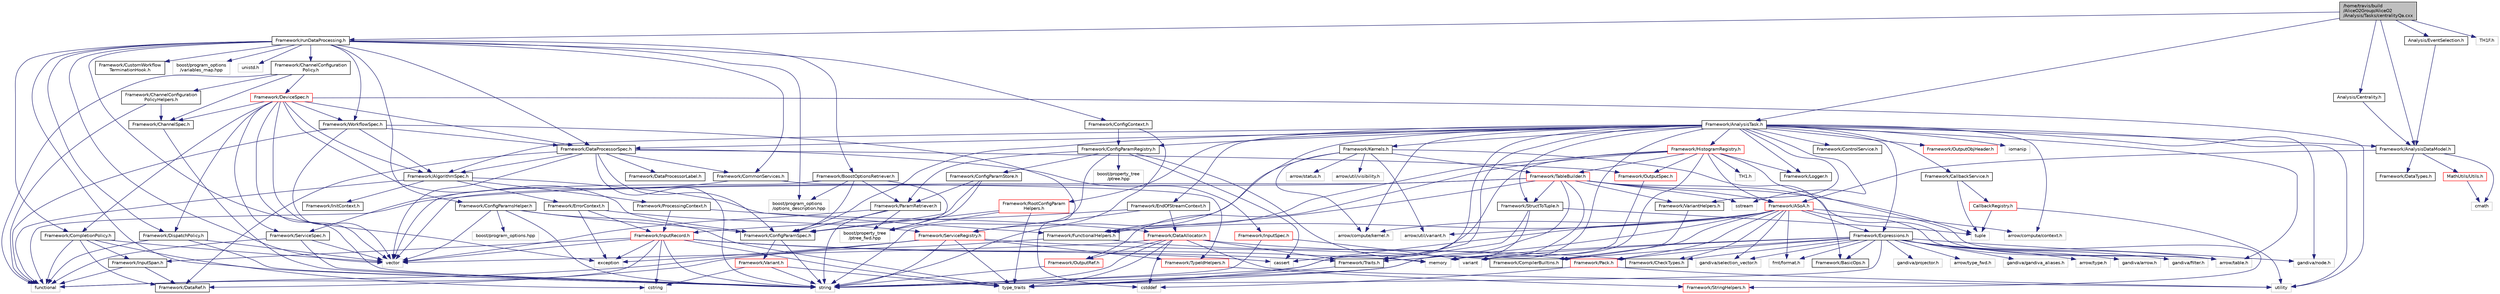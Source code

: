 digraph "/home/travis/build/AliceO2Group/AliceO2/Analysis/Tasks/centralityQa.cxx"
{
 // INTERACTIVE_SVG=YES
  bgcolor="transparent";
  edge [fontname="Helvetica",fontsize="10",labelfontname="Helvetica",labelfontsize="10"];
  node [fontname="Helvetica",fontsize="10",shape=record];
  Node0 [label="/home/travis/build\l/AliceO2Group/AliceO2\l/Analysis/Tasks/centralityQa.cxx",height=0.2,width=0.4,color="black", fillcolor="grey75", style="filled", fontcolor="black"];
  Node0 -> Node1 [color="midnightblue",fontsize="10",style="solid",fontname="Helvetica"];
  Node1 [label="Framework/runDataProcessing.h",height=0.2,width=0.4,color="black",URL="$db/dd0/runDataProcessing_8h.html"];
  Node1 -> Node2 [color="midnightblue",fontsize="10",style="solid",fontname="Helvetica"];
  Node2 [label="Framework/ChannelConfiguration\lPolicy.h",height=0.2,width=0.4,color="black",URL="$dd/d0f/ChannelConfigurationPolicy_8h.html"];
  Node2 -> Node3 [color="midnightblue",fontsize="10",style="solid",fontname="Helvetica"];
  Node3 [label="Framework/ChannelConfiguration\lPolicyHelpers.h",height=0.2,width=0.4,color="black",URL="$d6/d05/ChannelConfigurationPolicyHelpers_8h.html"];
  Node3 -> Node4 [color="midnightblue",fontsize="10",style="solid",fontname="Helvetica"];
  Node4 [label="Framework/ChannelSpec.h",height=0.2,width=0.4,color="black",URL="$d6/d72/ChannelSpec_8h.html"];
  Node4 -> Node5 [color="midnightblue",fontsize="10",style="solid",fontname="Helvetica"];
  Node5 [label="string",height=0.2,width=0.4,color="grey75"];
  Node3 -> Node6 [color="midnightblue",fontsize="10",style="solid",fontname="Helvetica"];
  Node6 [label="functional",height=0.2,width=0.4,color="grey75"];
  Node2 -> Node4 [color="midnightblue",fontsize="10",style="solid",fontname="Helvetica"];
  Node2 -> Node7 [color="midnightblue",fontsize="10",style="solid",fontname="Helvetica"];
  Node7 [label="Framework/DeviceSpec.h",height=0.2,width=0.4,color="red",URL="$df/de8/DeviceSpec_8h.html"];
  Node7 -> Node8 [color="midnightblue",fontsize="10",style="solid",fontname="Helvetica"];
  Node8 [label="Framework/WorkflowSpec.h",height=0.2,width=0.4,color="black",URL="$df/da1/WorkflowSpec_8h.html"];
  Node8 -> Node9 [color="midnightblue",fontsize="10",style="solid",fontname="Helvetica"];
  Node9 [label="Framework/DataProcessorSpec.h",height=0.2,width=0.4,color="black",URL="$d0/df4/DataProcessorSpec_8h.html"];
  Node9 -> Node10 [color="midnightblue",fontsize="10",style="solid",fontname="Helvetica"];
  Node10 [label="Framework/AlgorithmSpec.h",height=0.2,width=0.4,color="black",URL="$d0/d14/AlgorithmSpec_8h.html"];
  Node10 -> Node11 [color="midnightblue",fontsize="10",style="solid",fontname="Helvetica"];
  Node11 [label="Framework/ProcessingContext.h",height=0.2,width=0.4,color="black",URL="$de/d6a/ProcessingContext_8h.html"];
  Node11 -> Node12 [color="midnightblue",fontsize="10",style="solid",fontname="Helvetica"];
  Node12 [label="Framework/InputRecord.h",height=0.2,width=0.4,color="red",URL="$d6/d5c/InputRecord_8h.html"];
  Node12 -> Node13 [color="midnightblue",fontsize="10",style="solid",fontname="Helvetica"];
  Node13 [label="Framework/DataRef.h",height=0.2,width=0.4,color="black",URL="$d5/dfb/DataRef_8h.html"];
  Node12 -> Node90 [color="midnightblue",fontsize="10",style="solid",fontname="Helvetica"];
  Node90 [label="Framework/InputSpan.h",height=0.2,width=0.4,color="black",URL="$da/d0f/InputSpan_8h.html"];
  Node90 -> Node13 [color="midnightblue",fontsize="10",style="solid",fontname="Helvetica"];
  Node90 -> Node6 [color="midnightblue",fontsize="10",style="solid",fontname="Helvetica"];
  Node12 -> Node32 [color="midnightblue",fontsize="10",style="solid",fontname="Helvetica"];
  Node32 [label="Framework/Traits.h",height=0.2,width=0.4,color="black",URL="$db/d31/Traits_8h.html"];
  Node32 -> Node30 [color="midnightblue",fontsize="10",style="solid",fontname="Helvetica"];
  Node30 [label="type_traits",height=0.2,width=0.4,color="grey75"];
  Node12 -> Node5 [color="midnightblue",fontsize="10",style="solid",fontname="Helvetica"];
  Node12 -> Node31 [color="midnightblue",fontsize="10",style="solid",fontname="Helvetica"];
  Node31 [label="vector",height=0.2,width=0.4,color="grey75"];
  Node12 -> Node55 [color="midnightblue",fontsize="10",style="solid",fontname="Helvetica"];
  Node55 [label="cstring",height=0.2,width=0.4,color="grey75"];
  Node12 -> Node54 [color="midnightblue",fontsize="10",style="solid",fontname="Helvetica"];
  Node54 [label="cassert",height=0.2,width=0.4,color="grey75"];
  Node12 -> Node93 [color="midnightblue",fontsize="10",style="solid",fontname="Helvetica"];
  Node93 [label="exception",height=0.2,width=0.4,color="grey75"];
  Node12 -> Node24 [color="midnightblue",fontsize="10",style="solid",fontname="Helvetica"];
  Node24 [label="memory",height=0.2,width=0.4,color="grey75"];
  Node12 -> Node30 [color="midnightblue",fontsize="10",style="solid",fontname="Helvetica"];
  Node11 -> Node94 [color="midnightblue",fontsize="10",style="solid",fontname="Helvetica"];
  Node94 [label="Framework/DataAllocator.h",height=0.2,width=0.4,color="red",URL="$d1/d28/DataAllocator_8h.html"];
  Node94 -> Node109 [color="midnightblue",fontsize="10",style="solid",fontname="Helvetica"];
  Node109 [label="Framework/OutputRef.h",height=0.2,width=0.4,color="red",URL="$d6/d5a/OutputRef_8h.html"];
  Node109 -> Node5 [color="midnightblue",fontsize="10",style="solid",fontname="Helvetica"];
  Node94 -> Node32 [color="midnightblue",fontsize="10",style="solid",fontname="Helvetica"];
  Node94 -> Node84 [color="midnightblue",fontsize="10",style="solid",fontname="Helvetica"];
  Node84 [label="Framework/CheckTypes.h",height=0.2,width=0.4,color="black",URL="$d1/d00/CheckTypes_8h.html"];
  Node94 -> Node31 [color="midnightblue",fontsize="10",style="solid",fontname="Helvetica"];
  Node94 -> Node5 [color="midnightblue",fontsize="10",style="solid",fontname="Helvetica"];
  Node94 -> Node37 [color="midnightblue",fontsize="10",style="solid",fontname="Helvetica"];
  Node37 [label="utility",height=0.2,width=0.4,color="grey75"];
  Node94 -> Node30 [color="midnightblue",fontsize="10",style="solid",fontname="Helvetica"];
  Node94 -> Node89 [color="midnightblue",fontsize="10",style="solid",fontname="Helvetica"];
  Node89 [label="cstddef",height=0.2,width=0.4,color="grey75"];
  Node10 -> Node113 [color="midnightblue",fontsize="10",style="solid",fontname="Helvetica"];
  Node113 [label="Framework/ErrorContext.h",height=0.2,width=0.4,color="black",URL="$d7/dad/ErrorContext_8h.html"];
  Node113 -> Node12 [color="midnightblue",fontsize="10",style="solid",fontname="Helvetica"];
  Node113 -> Node114 [color="midnightblue",fontsize="10",style="solid",fontname="Helvetica"];
  Node114 [label="Framework/ServiceRegistry.h",height=0.2,width=0.4,color="red",URL="$d8/d17/ServiceRegistry_8h.html"];
  Node114 -> Node115 [color="midnightblue",fontsize="10",style="solid",fontname="Helvetica"];
  Node115 [label="Framework/CompilerBuiltins.h",height=0.2,width=0.4,color="black",URL="$d9/de8/CompilerBuiltins_8h.html"];
  Node114 -> Node96 [color="midnightblue",fontsize="10",style="solid",fontname="Helvetica"];
  Node96 [label="Framework/TypeIdHelpers.h",height=0.2,width=0.4,color="red",URL="$d2/d9a/TypeIdHelpers_8h.html"];
  Node96 -> Node98 [color="midnightblue",fontsize="10",style="solid",fontname="Helvetica"];
  Node98 [label="Framework/StringHelpers.h",height=0.2,width=0.4,color="red",URL="$db/dff/StringHelpers_8h.html"];
  Node114 -> Node93 [color="midnightblue",fontsize="10",style="solid",fontname="Helvetica"];
  Node114 -> Node6 [color="midnightblue",fontsize="10",style="solid",fontname="Helvetica"];
  Node114 -> Node5 [color="midnightblue",fontsize="10",style="solid",fontname="Helvetica"];
  Node114 -> Node30 [color="midnightblue",fontsize="10",style="solid",fontname="Helvetica"];
  Node113 -> Node93 [color="midnightblue",fontsize="10",style="solid",fontname="Helvetica"];
  Node10 -> Node116 [color="midnightblue",fontsize="10",style="solid",fontname="Helvetica"];
  Node116 [label="Framework/InitContext.h",height=0.2,width=0.4,color="black",URL="$d4/d2b/InitContext_8h.html"];
  Node10 -> Node117 [color="midnightblue",fontsize="10",style="solid",fontname="Helvetica"];
  Node117 [label="Framework/FunctionalHelpers.h",height=0.2,width=0.4,color="black",URL="$de/d9b/FunctionalHelpers_8h.html"];
  Node117 -> Node118 [color="midnightblue",fontsize="10",style="solid",fontname="Helvetica"];
  Node118 [label="Framework/Pack.h",height=0.2,width=0.4,color="red",URL="$dd/dce/Pack_8h.html"];
  Node118 -> Node89 [color="midnightblue",fontsize="10",style="solid",fontname="Helvetica"];
  Node118 -> Node37 [color="midnightblue",fontsize="10",style="solid",fontname="Helvetica"];
  Node117 -> Node6 [color="midnightblue",fontsize="10",style="solid",fontname="Helvetica"];
  Node10 -> Node6 [color="midnightblue",fontsize="10",style="solid",fontname="Helvetica"];
  Node9 -> Node119 [color="midnightblue",fontsize="10",style="solid",fontname="Helvetica"];
  Node119 [label="Framework/ConfigParamSpec.h",height=0.2,width=0.4,color="black",URL="$d0/d1c/ConfigParamSpec_8h.html"];
  Node119 -> Node120 [color="midnightblue",fontsize="10",style="solid",fontname="Helvetica"];
  Node120 [label="Framework/Variant.h",height=0.2,width=0.4,color="red",URL="$de/d56/Variant_8h.html"];
  Node120 -> Node30 [color="midnightblue",fontsize="10",style="solid",fontname="Helvetica"];
  Node120 -> Node55 [color="midnightblue",fontsize="10",style="solid",fontname="Helvetica"];
  Node120 -> Node5 [color="midnightblue",fontsize="10",style="solid",fontname="Helvetica"];
  Node119 -> Node5 [color="midnightblue",fontsize="10",style="solid",fontname="Helvetica"];
  Node9 -> Node123 [color="midnightblue",fontsize="10",style="solid",fontname="Helvetica"];
  Node123 [label="Framework/DataProcessorLabel.h",height=0.2,width=0.4,color="black",URL="$d1/df2/DataProcessorLabel_8h.html"];
  Node9 -> Node13 [color="midnightblue",fontsize="10",style="solid",fontname="Helvetica"];
  Node9 -> Node63 [color="midnightblue",fontsize="10",style="solid",fontname="Helvetica"];
  Node63 [label="Framework/InputSpec.h",height=0.2,width=0.4,color="red",URL="$d5/d3f/InputSpec_8h.html"];
  Node63 -> Node5 [color="midnightblue",fontsize="10",style="solid",fontname="Helvetica"];
  Node63 -> Node62 [color="midnightblue",fontsize="10",style="solid",fontname="Helvetica"];
  Node62 [label="variant",height=0.2,width=0.4,color="grey75"];
  Node9 -> Node51 [color="midnightblue",fontsize="10",style="solid",fontname="Helvetica"];
  Node51 [label="Framework/OutputSpec.h",height=0.2,width=0.4,color="red",URL="$db/d2d/OutputSpec_8h.html"];
  Node51 -> Node62 [color="midnightblue",fontsize="10",style="solid",fontname="Helvetica"];
  Node9 -> Node124 [color="midnightblue",fontsize="10",style="solid",fontname="Helvetica"];
  Node124 [label="Framework/CommonServices.h",height=0.2,width=0.4,color="black",URL="$d8/d02/CommonServices_8h.html"];
  Node124 -> Node125 [color="midnightblue",fontsize="10",style="solid",fontname="Helvetica"];
  Node125 [label="Framework/ServiceSpec.h",height=0.2,width=0.4,color="black",URL="$d4/d61/ServiceSpec_8h.html"];
  Node125 -> Node6 [color="midnightblue",fontsize="10",style="solid",fontname="Helvetica"];
  Node125 -> Node5 [color="midnightblue",fontsize="10",style="solid",fontname="Helvetica"];
  Node125 -> Node31 [color="midnightblue",fontsize="10",style="solid",fontname="Helvetica"];
  Node124 -> Node96 [color="midnightblue",fontsize="10",style="solid",fontname="Helvetica"];
  Node9 -> Node5 [color="midnightblue",fontsize="10",style="solid",fontname="Helvetica"];
  Node9 -> Node31 [color="midnightblue",fontsize="10",style="solid",fontname="Helvetica"];
  Node8 -> Node10 [color="midnightblue",fontsize="10",style="solid",fontname="Helvetica"];
  Node8 -> Node31 [color="midnightblue",fontsize="10",style="solid",fontname="Helvetica"];
  Node8 -> Node6 [color="midnightblue",fontsize="10",style="solid",fontname="Helvetica"];
  Node8 -> Node89 [color="midnightblue",fontsize="10",style="solid",fontname="Helvetica"];
  Node7 -> Node9 [color="midnightblue",fontsize="10",style="solid",fontname="Helvetica"];
  Node7 -> Node4 [color="midnightblue",fontsize="10",style="solid",fontname="Helvetica"];
  Node7 -> Node10 [color="midnightblue",fontsize="10",style="solid",fontname="Helvetica"];
  Node7 -> Node119 [color="midnightblue",fontsize="10",style="solid",fontname="Helvetica"];
  Node7 -> Node131 [color="midnightblue",fontsize="10",style="solid",fontname="Helvetica"];
  Node131 [label="Framework/CompletionPolicy.h",height=0.2,width=0.4,color="black",URL="$df/dd6/CompletionPolicy_8h.html"];
  Node131 -> Node13 [color="midnightblue",fontsize="10",style="solid",fontname="Helvetica"];
  Node131 -> Node90 [color="midnightblue",fontsize="10",style="solid",fontname="Helvetica"];
  Node131 -> Node6 [color="midnightblue",fontsize="10",style="solid",fontname="Helvetica"];
  Node131 -> Node5 [color="midnightblue",fontsize="10",style="solid",fontname="Helvetica"];
  Node131 -> Node31 [color="midnightblue",fontsize="10",style="solid",fontname="Helvetica"];
  Node7 -> Node103 [color="midnightblue",fontsize="10",style="solid",fontname="Helvetica"];
  Node103 [label="Framework/DispatchPolicy.h",height=0.2,width=0.4,color="black",URL="$da/de6/DispatchPolicy_8h.html"];
  Node103 -> Node6 [color="midnightblue",fontsize="10",style="solid",fontname="Helvetica"];
  Node103 -> Node5 [color="midnightblue",fontsize="10",style="solid",fontname="Helvetica"];
  Node103 -> Node31 [color="midnightblue",fontsize="10",style="solid",fontname="Helvetica"];
  Node7 -> Node125 [color="midnightblue",fontsize="10",style="solid",fontname="Helvetica"];
  Node7 -> Node31 [color="midnightblue",fontsize="10",style="solid",fontname="Helvetica"];
  Node7 -> Node5 [color="midnightblue",fontsize="10",style="solid",fontname="Helvetica"];
  Node7 -> Node37 [color="midnightblue",fontsize="10",style="solid",fontname="Helvetica"];
  Node2 -> Node6 [color="midnightblue",fontsize="10",style="solid",fontname="Helvetica"];
  Node1 -> Node131 [color="midnightblue",fontsize="10",style="solid",fontname="Helvetica"];
  Node1 -> Node103 [color="midnightblue",fontsize="10",style="solid",fontname="Helvetica"];
  Node1 -> Node132 [color="midnightblue",fontsize="10",style="solid",fontname="Helvetica"];
  Node132 [label="Framework/ConfigParamsHelper.h",height=0.2,width=0.4,color="black",URL="$dd/d2b/ConfigParamsHelper_8h.html"];
  Node132 -> Node119 [color="midnightblue",fontsize="10",style="solid",fontname="Helvetica"];
  Node132 -> Node133 [color="midnightblue",fontsize="10",style="solid",fontname="Helvetica"];
  Node133 [label="boost/program_options.hpp",height=0.2,width=0.4,color="grey75"];
  Node132 -> Node5 [color="midnightblue",fontsize="10",style="solid",fontname="Helvetica"];
  Node132 -> Node31 [color="midnightblue",fontsize="10",style="solid",fontname="Helvetica"];
  Node132 -> Node30 [color="midnightblue",fontsize="10",style="solid",fontname="Helvetica"];
  Node1 -> Node9 [color="midnightblue",fontsize="10",style="solid",fontname="Helvetica"];
  Node1 -> Node8 [color="midnightblue",fontsize="10",style="solid",fontname="Helvetica"];
  Node1 -> Node134 [color="midnightblue",fontsize="10",style="solid",fontname="Helvetica"];
  Node134 [label="Framework/ConfigContext.h",height=0.2,width=0.4,color="black",URL="$d7/d2e/ConfigContext_8h.html"];
  Node134 -> Node135 [color="midnightblue",fontsize="10",style="solid",fontname="Helvetica"];
  Node135 [label="Framework/ConfigParamRegistry.h",height=0.2,width=0.4,color="black",URL="$de/dc6/ConfigParamRegistry_8h.html"];
  Node135 -> Node136 [color="midnightblue",fontsize="10",style="solid",fontname="Helvetica"];
  Node136 [label="Framework/ParamRetriever.h",height=0.2,width=0.4,color="black",URL="$df/d72/ParamRetriever_8h.html"];
  Node136 -> Node119 [color="midnightblue",fontsize="10",style="solid",fontname="Helvetica"];
  Node136 -> Node137 [color="midnightblue",fontsize="10",style="solid",fontname="Helvetica"];
  Node137 [label="boost/property_tree\l/ptree_fwd.hpp",height=0.2,width=0.4,color="grey75"];
  Node136 -> Node5 [color="midnightblue",fontsize="10",style="solid",fontname="Helvetica"];
  Node136 -> Node31 [color="midnightblue",fontsize="10",style="solid",fontname="Helvetica"];
  Node135 -> Node138 [color="midnightblue",fontsize="10",style="solid",fontname="Helvetica"];
  Node138 [label="Framework/ConfigParamStore.h",height=0.2,width=0.4,color="black",URL="$dd/daf/ConfigParamStore_8h.html"];
  Node138 -> Node136 [color="midnightblue",fontsize="10",style="solid",fontname="Helvetica"];
  Node138 -> Node119 [color="midnightblue",fontsize="10",style="solid",fontname="Helvetica"];
  Node138 -> Node137 [color="midnightblue",fontsize="10",style="solid",fontname="Helvetica"];
  Node135 -> Node139 [color="midnightblue",fontsize="10",style="solid",fontname="Helvetica"];
  Node139 [label="boost/property_tree\l/ptree.hpp",height=0.2,width=0.4,color="grey75"];
  Node135 -> Node24 [color="midnightblue",fontsize="10",style="solid",fontname="Helvetica"];
  Node135 -> Node5 [color="midnightblue",fontsize="10",style="solid",fontname="Helvetica"];
  Node135 -> Node54 [color="midnightblue",fontsize="10",style="solid",fontname="Helvetica"];
  Node134 -> Node114 [color="midnightblue",fontsize="10",style="solid",fontname="Helvetica"];
  Node1 -> Node140 [color="midnightblue",fontsize="10",style="solid",fontname="Helvetica"];
  Node140 [label="Framework/BoostOptionsRetriever.h",height=0.2,width=0.4,color="black",URL="$d3/d7e/BoostOptionsRetriever_8h.html"];
  Node140 -> Node119 [color="midnightblue",fontsize="10",style="solid",fontname="Helvetica"];
  Node140 -> Node136 [color="midnightblue",fontsize="10",style="solid",fontname="Helvetica"];
  Node140 -> Node137 [color="midnightblue",fontsize="10",style="solid",fontname="Helvetica"];
  Node140 -> Node141 [color="midnightblue",fontsize="10",style="solid",fontname="Helvetica"];
  Node141 [label="boost/program_options\l/options_description.hpp",height=0.2,width=0.4,color="grey75"];
  Node140 -> Node31 [color="midnightblue",fontsize="10",style="solid",fontname="Helvetica"];
  Node1 -> Node142 [color="midnightblue",fontsize="10",style="solid",fontname="Helvetica"];
  Node142 [label="Framework/CustomWorkflow\lTerminationHook.h",height=0.2,width=0.4,color="black",URL="$da/def/CustomWorkflowTerminationHook_8h.html"];
  Node1 -> Node124 [color="midnightblue",fontsize="10",style="solid",fontname="Helvetica"];
  Node1 -> Node141 [color="midnightblue",fontsize="10",style="solid",fontname="Helvetica"];
  Node1 -> Node143 [color="midnightblue",fontsize="10",style="solid",fontname="Helvetica"];
  Node143 [label="boost/program_options\l/variables_map.hpp",height=0.2,width=0.4,color="grey75"];
  Node1 -> Node144 [color="midnightblue",fontsize="10",style="solid",fontname="Helvetica"];
  Node144 [label="unistd.h",height=0.2,width=0.4,color="grey75"];
  Node1 -> Node31 [color="midnightblue",fontsize="10",style="solid",fontname="Helvetica"];
  Node1 -> Node55 [color="midnightblue",fontsize="10",style="solid",fontname="Helvetica"];
  Node1 -> Node93 [color="midnightblue",fontsize="10",style="solid",fontname="Helvetica"];
  Node0 -> Node145 [color="midnightblue",fontsize="10",style="solid",fontname="Helvetica"];
  Node145 [label="Framework/AnalysisTask.h",height=0.2,width=0.4,color="black",URL="$d6/d57/AnalysisTask_8h.html"];
  Node145 -> Node146 [color="midnightblue",fontsize="10",style="solid",fontname="Helvetica"];
  Node146 [label="Framework/Kernels.h",height=0.2,width=0.4,color="black",URL="$d0/d92/Kernels_8h.html"];
  Node146 -> Node147 [color="midnightblue",fontsize="10",style="solid",fontname="Helvetica"];
  Node147 [label="Framework/BasicOps.h",height=0.2,width=0.4,color="black",URL="$dd/dc2/BasicOps_8h.html"];
  Node146 -> Node148 [color="midnightblue",fontsize="10",style="solid",fontname="Helvetica"];
  Node148 [label="Framework/TableBuilder.h",height=0.2,width=0.4,color="red",URL="$d5/d98/TableBuilder_8h.html"];
  Node148 -> Node149 [color="midnightblue",fontsize="10",style="solid",fontname="Helvetica"];
  Node149 [label="Framework/ASoA.h",height=0.2,width=0.4,color="red",URL="$de/d33/ASoA_8h.html"];
  Node149 -> Node118 [color="midnightblue",fontsize="10",style="solid",fontname="Helvetica"];
  Node149 -> Node84 [color="midnightblue",fontsize="10",style="solid",fontname="Helvetica"];
  Node149 -> Node117 [color="midnightblue",fontsize="10",style="solid",fontname="Helvetica"];
  Node149 -> Node115 [color="midnightblue",fontsize="10",style="solid",fontname="Helvetica"];
  Node149 -> Node32 [color="midnightblue",fontsize="10",style="solid",fontname="Helvetica"];
  Node149 -> Node150 [color="midnightblue",fontsize="10",style="solid",fontname="Helvetica"];
  Node150 [label="Framework/Expressions.h",height=0.2,width=0.4,color="black",URL="$d0/d91/Expressions_8h.html"];
  Node150 -> Node147 [color="midnightblue",fontsize="10",style="solid",fontname="Helvetica"];
  Node150 -> Node115 [color="midnightblue",fontsize="10",style="solid",fontname="Helvetica"];
  Node150 -> Node118 [color="midnightblue",fontsize="10",style="solid",fontname="Helvetica"];
  Node150 -> Node84 [color="midnightblue",fontsize="10",style="solid",fontname="Helvetica"];
  Node150 -> Node151 [color="midnightblue",fontsize="10",style="solid",fontname="Helvetica"];
  Node151 [label="arrow/type_fwd.h",height=0.2,width=0.4,color="grey75"];
  Node150 -> Node152 [color="midnightblue",fontsize="10",style="solid",fontname="Helvetica"];
  Node152 [label="gandiva/gandiva_aliases.h",height=0.2,width=0.4,color="grey75"];
  Node150 -> Node153 [color="midnightblue",fontsize="10",style="solid",fontname="Helvetica"];
  Node153 [label="arrow/type.h",height=0.2,width=0.4,color="grey75"];
  Node150 -> Node154 [color="midnightblue",fontsize="10",style="solid",fontname="Helvetica"];
  Node154 [label="gandiva/arrow.h",height=0.2,width=0.4,color="grey75"];
  Node150 -> Node155 [color="midnightblue",fontsize="10",style="solid",fontname="Helvetica"];
  Node155 [label="arrow/table.h",height=0.2,width=0.4,color="grey75"];
  Node150 -> Node156 [color="midnightblue",fontsize="10",style="solid",fontname="Helvetica"];
  Node156 [label="gandiva/selection_vector.h",height=0.2,width=0.4,color="grey75"];
  Node150 -> Node157 [color="midnightblue",fontsize="10",style="solid",fontname="Helvetica"];
  Node157 [label="gandiva/node.h",height=0.2,width=0.4,color="grey75"];
  Node150 -> Node158 [color="midnightblue",fontsize="10",style="solid",fontname="Helvetica"];
  Node158 [label="gandiva/filter.h",height=0.2,width=0.4,color="grey75"];
  Node150 -> Node159 [color="midnightblue",fontsize="10",style="solid",fontname="Helvetica"];
  Node159 [label="gandiva/projector.h",height=0.2,width=0.4,color="grey75"];
  Node150 -> Node160 [color="midnightblue",fontsize="10",style="solid",fontname="Helvetica"];
  Node160 [label="fmt/format.h",height=0.2,width=0.4,color="grey75"];
  Node150 -> Node62 [color="midnightblue",fontsize="10",style="solid",fontname="Helvetica"];
  Node150 -> Node5 [color="midnightblue",fontsize="10",style="solid",fontname="Helvetica"];
  Node150 -> Node24 [color="midnightblue",fontsize="10",style="solid",fontname="Helvetica"];
  Node149 -> Node155 [color="midnightblue",fontsize="10",style="solid",fontname="Helvetica"];
  Node149 -> Node163 [color="midnightblue",fontsize="10",style="solid",fontname="Helvetica"];
  Node163 [label="arrow/util/variant.h",height=0.2,width=0.4,color="grey75"];
  Node149 -> Node164 [color="midnightblue",fontsize="10",style="solid",fontname="Helvetica"];
  Node164 [label="arrow/compute/context.h",height=0.2,width=0.4,color="grey75"];
  Node149 -> Node165 [color="midnightblue",fontsize="10",style="solid",fontname="Helvetica"];
  Node165 [label="arrow/compute/kernel.h",height=0.2,width=0.4,color="grey75"];
  Node149 -> Node156 [color="midnightblue",fontsize="10",style="solid",fontname="Helvetica"];
  Node149 -> Node54 [color="midnightblue",fontsize="10",style="solid",fontname="Helvetica"];
  Node149 -> Node160 [color="midnightblue",fontsize="10",style="solid",fontname="Helvetica"];
  Node148 -> Node166 [color="midnightblue",fontsize="10",style="solid",fontname="Helvetica"];
  Node166 [label="Framework/StructToTuple.h",height=0.2,width=0.4,color="black",URL="$db/d4f/StructToTuple_8h.html"];
  Node166 -> Node32 [color="midnightblue",fontsize="10",style="solid",fontname="Helvetica"];
  Node166 -> Node167 [color="midnightblue",fontsize="10",style="solid",fontname="Helvetica"];
  Node167 [label="tuple",height=0.2,width=0.4,color="grey75"];
  Node166 -> Node30 [color="midnightblue",fontsize="10",style="solid",fontname="Helvetica"];
  Node148 -> Node117 [color="midnightblue",fontsize="10",style="solid",fontname="Helvetica"];
  Node148 -> Node168 [color="midnightblue",fontsize="10",style="solid",fontname="Helvetica"];
  Node168 [label="Framework/VariantHelpers.h",height=0.2,width=0.4,color="black",URL="$d7/dbe/VariantHelpers_8h.html"];
  Node168 -> Node115 [color="midnightblue",fontsize="10",style="solid",fontname="Helvetica"];
  Node148 -> Node85 [color="midnightblue",fontsize="10",style="solid",fontname="Helvetica"];
  Node85 [label="sstream",height=0.2,width=0.4,color="grey75"];
  Node148 -> Node155 [color="midnightblue",fontsize="10",style="solid",fontname="Helvetica"];
  Node148 -> Node6 [color="midnightblue",fontsize="10",style="solid",fontname="Helvetica"];
  Node148 -> Node31 [color="midnightblue",fontsize="10",style="solid",fontname="Helvetica"];
  Node148 -> Node5 [color="midnightblue",fontsize="10",style="solid",fontname="Helvetica"];
  Node148 -> Node24 [color="midnightblue",fontsize="10",style="solid",fontname="Helvetica"];
  Node148 -> Node167 [color="midnightblue",fontsize="10",style="solid",fontname="Helvetica"];
  Node146 -> Node165 [color="midnightblue",fontsize="10",style="solid",fontname="Helvetica"];
  Node146 -> Node172 [color="midnightblue",fontsize="10",style="solid",fontname="Helvetica"];
  Node172 [label="arrow/status.h",height=0.2,width=0.4,color="grey75"];
  Node146 -> Node173 [color="midnightblue",fontsize="10",style="solid",fontname="Helvetica"];
  Node173 [label="arrow/util/visibility.h",height=0.2,width=0.4,color="grey75"];
  Node146 -> Node163 [color="midnightblue",fontsize="10",style="solid",fontname="Helvetica"];
  Node146 -> Node5 [color="midnightblue",fontsize="10",style="solid",fontname="Helvetica"];
  Node145 -> Node10 [color="midnightblue",fontsize="10",style="solid",fontname="Helvetica"];
  Node145 -> Node174 [color="midnightblue",fontsize="10",style="solid",fontname="Helvetica"];
  Node174 [label="Framework/AnalysisDataModel.h",height=0.2,width=0.4,color="black",URL="$d2/d8c/AnalysisDataModel_8h.html"];
  Node174 -> Node149 [color="midnightblue",fontsize="10",style="solid",fontname="Helvetica"];
  Node174 -> Node175 [color="midnightblue",fontsize="10",style="solid",fontname="Helvetica"];
  Node175 [label="MathUtils/Utils.h",height=0.2,width=0.4,color="red",URL="$d9/d52/Common_2MathUtils_2include_2MathUtils_2Utils_8h.html"];
  Node175 -> Node176 [color="midnightblue",fontsize="10",style="solid",fontname="Helvetica"];
  Node176 [label="cmath",height=0.2,width=0.4,color="grey75"];
  Node174 -> Node176 [color="midnightblue",fontsize="10",style="solid",fontname="Helvetica"];
  Node174 -> Node182 [color="midnightblue",fontsize="10",style="solid",fontname="Helvetica"];
  Node182 [label="Framework/DataTypes.h",height=0.2,width=0.4,color="black",URL="$d2/d12/DataTypes_8h.html"];
  Node145 -> Node183 [color="midnightblue",fontsize="10",style="solid",fontname="Helvetica"];
  Node183 [label="Framework/CallbackService.h",height=0.2,width=0.4,color="black",URL="$d9/d7f/CallbackService_8h.html"];
  Node183 -> Node184 [color="midnightblue",fontsize="10",style="solid",fontname="Helvetica"];
  Node184 [label="CallbackRegistry.h",height=0.2,width=0.4,color="red",URL="$d7/d3e/CallbackRegistry_8h.html",tooltip="A generic registry for callbacks. "];
  Node184 -> Node167 [color="midnightblue",fontsize="10",style="solid",fontname="Helvetica"];
  Node184 -> Node37 [color="midnightblue",fontsize="10",style="solid",fontname="Helvetica"];
  Node183 -> Node167 [color="midnightblue",fontsize="10",style="solid",fontname="Helvetica"];
  Node145 -> Node185 [color="midnightblue",fontsize="10",style="solid",fontname="Helvetica"];
  Node185 [label="Framework/ControlService.h",height=0.2,width=0.4,color="black",URL="$d2/d43/ControlService_8h.html"];
  Node145 -> Node119 [color="midnightblue",fontsize="10",style="solid",fontname="Helvetica"];
  Node145 -> Node135 [color="midnightblue",fontsize="10",style="solid",fontname="Helvetica"];
  Node145 -> Node9 [color="midnightblue",fontsize="10",style="solid",fontname="Helvetica"];
  Node145 -> Node150 [color="midnightblue",fontsize="10",style="solid",fontname="Helvetica"];
  Node145 -> Node186 [color="midnightblue",fontsize="10",style="solid",fontname="Helvetica"];
  Node186 [label="Framework/EndOfStreamContext.h",height=0.2,width=0.4,color="black",URL="$d0/d77/EndOfStreamContext_8h.html"];
  Node186 -> Node12 [color="midnightblue",fontsize="10",style="solid",fontname="Helvetica"];
  Node186 -> Node114 [color="midnightblue",fontsize="10",style="solid",fontname="Helvetica"];
  Node186 -> Node94 [color="midnightblue",fontsize="10",style="solid",fontname="Helvetica"];
  Node145 -> Node187 [color="midnightblue",fontsize="10",style="solid",fontname="Helvetica"];
  Node187 [label="Framework/Logger.h",height=0.2,width=0.4,color="black",URL="$dd/da4/Logger_8h.html"];
  Node145 -> Node188 [color="midnightblue",fontsize="10",style="solid",fontname="Helvetica"];
  Node188 [label="Framework/HistogramRegistry.h",height=0.2,width=0.4,color="red",URL="$da/dd6/HistogramRegistry_8h.html"];
  Node188 -> Node149 [color="midnightblue",fontsize="10",style="solid",fontname="Helvetica"];
  Node188 -> Node117 [color="midnightblue",fontsize="10",style="solid",fontname="Helvetica"];
  Node188 -> Node187 [color="midnightblue",fontsize="10",style="solid",fontname="Helvetica"];
  Node188 -> Node109 [color="midnightblue",fontsize="10",style="solid",fontname="Helvetica"];
  Node188 -> Node51 [color="midnightblue",fontsize="10",style="solid",fontname="Helvetica"];
  Node188 -> Node98 [color="midnightblue",fontsize="10",style="solid",fontname="Helvetica"];
  Node188 -> Node148 [color="midnightblue",fontsize="10",style="solid",fontname="Helvetica"];
  Node188 -> Node189 [color="midnightblue",fontsize="10",style="solid",fontname="Helvetica"];
  Node189 [label="TH1.h",height=0.2,width=0.4,color="grey75"];
  Node188 -> Node5 [color="midnightblue",fontsize="10",style="solid",fontname="Helvetica"];
  Node188 -> Node62 [color="midnightblue",fontsize="10",style="solid",fontname="Helvetica"];
  Node145 -> Node166 [color="midnightblue",fontsize="10",style="solid",fontname="Helvetica"];
  Node145 -> Node117 [color="midnightblue",fontsize="10",style="solid",fontname="Helvetica"];
  Node145 -> Node32 [color="midnightblue",fontsize="10",style="solid",fontname="Helvetica"];
  Node145 -> Node168 [color="midnightblue",fontsize="10",style="solid",fontname="Helvetica"];
  Node145 -> Node194 [color="midnightblue",fontsize="10",style="solid",fontname="Helvetica"];
  Node194 [label="Framework/OutputObjHeader.h",height=0.2,width=0.4,color="red",URL="$d4/d40/OutputObjHeader_8h.html"];
  Node145 -> Node195 [color="midnightblue",fontsize="10",style="solid",fontname="Helvetica"];
  Node195 [label="Framework/RootConfigParam\lHelpers.h",height=0.2,width=0.4,color="red",URL="$da/d88/RootConfigParamHelpers_8h.html"];
  Node195 -> Node119 [color="midnightblue",fontsize="10",style="solid",fontname="Helvetica"];
  Node195 -> Node137 [color="midnightblue",fontsize="10",style="solid",fontname="Helvetica"];
  Node195 -> Node30 [color="midnightblue",fontsize="10",style="solid",fontname="Helvetica"];
  Node145 -> Node164 [color="midnightblue",fontsize="10",style="solid",fontname="Helvetica"];
  Node145 -> Node165 [color="midnightblue",fontsize="10",style="solid",fontname="Helvetica"];
  Node145 -> Node155 [color="midnightblue",fontsize="10",style="solid",fontname="Helvetica"];
  Node145 -> Node157 [color="midnightblue",fontsize="10",style="solid",fontname="Helvetica"];
  Node145 -> Node30 [color="midnightblue",fontsize="10",style="solid",fontname="Helvetica"];
  Node145 -> Node37 [color="midnightblue",fontsize="10",style="solid",fontname="Helvetica"];
  Node145 -> Node24 [color="midnightblue",fontsize="10",style="solid",fontname="Helvetica"];
  Node145 -> Node85 [color="midnightblue",fontsize="10",style="solid",fontname="Helvetica"];
  Node145 -> Node196 [color="midnightblue",fontsize="10",style="solid",fontname="Helvetica"];
  Node196 [label="iomanip",height=0.2,width=0.4,color="grey75"];
  Node0 -> Node174 [color="midnightblue",fontsize="10",style="solid",fontname="Helvetica"];
  Node0 -> Node197 [color="midnightblue",fontsize="10",style="solid",fontname="Helvetica"];
  Node197 [label="Analysis/EventSelection.h",height=0.2,width=0.4,color="black",URL="$d2/d47/EventSelection_8h.html"];
  Node197 -> Node174 [color="midnightblue",fontsize="10",style="solid",fontname="Helvetica"];
  Node0 -> Node198 [color="midnightblue",fontsize="10",style="solid",fontname="Helvetica"];
  Node198 [label="Analysis/Centrality.h",height=0.2,width=0.4,color="black",URL="$db/d48/Centrality_8h.html"];
  Node198 -> Node174 [color="midnightblue",fontsize="10",style="solid",fontname="Helvetica"];
  Node0 -> Node199 [color="midnightblue",fontsize="10",style="solid",fontname="Helvetica"];
  Node199 [label="TH1F.h",height=0.2,width=0.4,color="grey75"];
}
